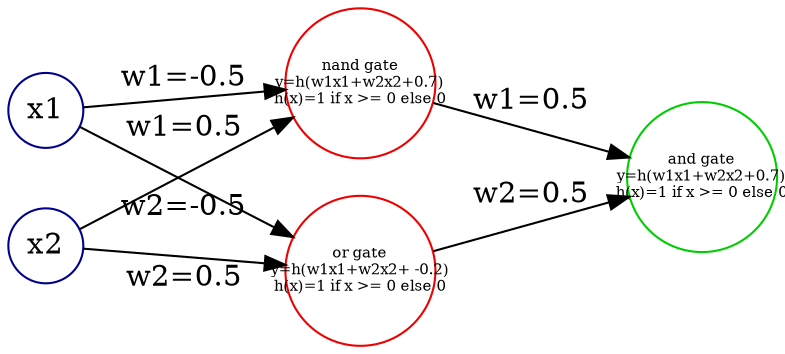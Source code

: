 digraph or_gate {

    rankdir=LR
    splines=line
        
    node [fixedsize=true, label=""];

    subgraph input_layer {
        label = "input layer";
        color=white;
        node [
            style=solid,
            color=blue4,
            shape=circle
        ];
        x1 [label=x1];
        x2 [label=x2];
    }

    subgraph hidden_layer {
        label = "hidden layer";
        color=white;
        node [
            style=solid,
            color=red2, 
            shape=circle,
            height = 1,
            width = 1,
            fontsize = 7,
        ];
        s1 [label="nand gate\ny=h(w1x1+w2x2+0.7)\nh(x)=1 if x >= 0 else 0"];
        s2 [label="or gate\ny=h(w1x1+w2x2+ -0.2)\nh(x)=1 if x >= 0 else 0"];
    }

    subgraph ouput_layer {
        label = "output layer";
        color=white;
        node [
            style=solid,
            color=green3, 
            shape=circle,
            height = 1,
            width = 1,
            fontsize = 7,
        ];
        y [label="and gate\ny=h(w1x1+w2x2+0.7)\nh(x)=1 if x >= 0 else 0"];
    }

    x1 -> s1 [ label = "w1=-0.5" ];
    x2 -> s1 [ label = "w2=-0.5" ];
    x1 -> s2 [ label = "w1=0.5" ];
    x2 -> s2 [ label = "w2=0.5" ];
    s1 -> y [ label = "w1=0.5" ];
    s2 -> y [ label = "w2=0.5" ];
}